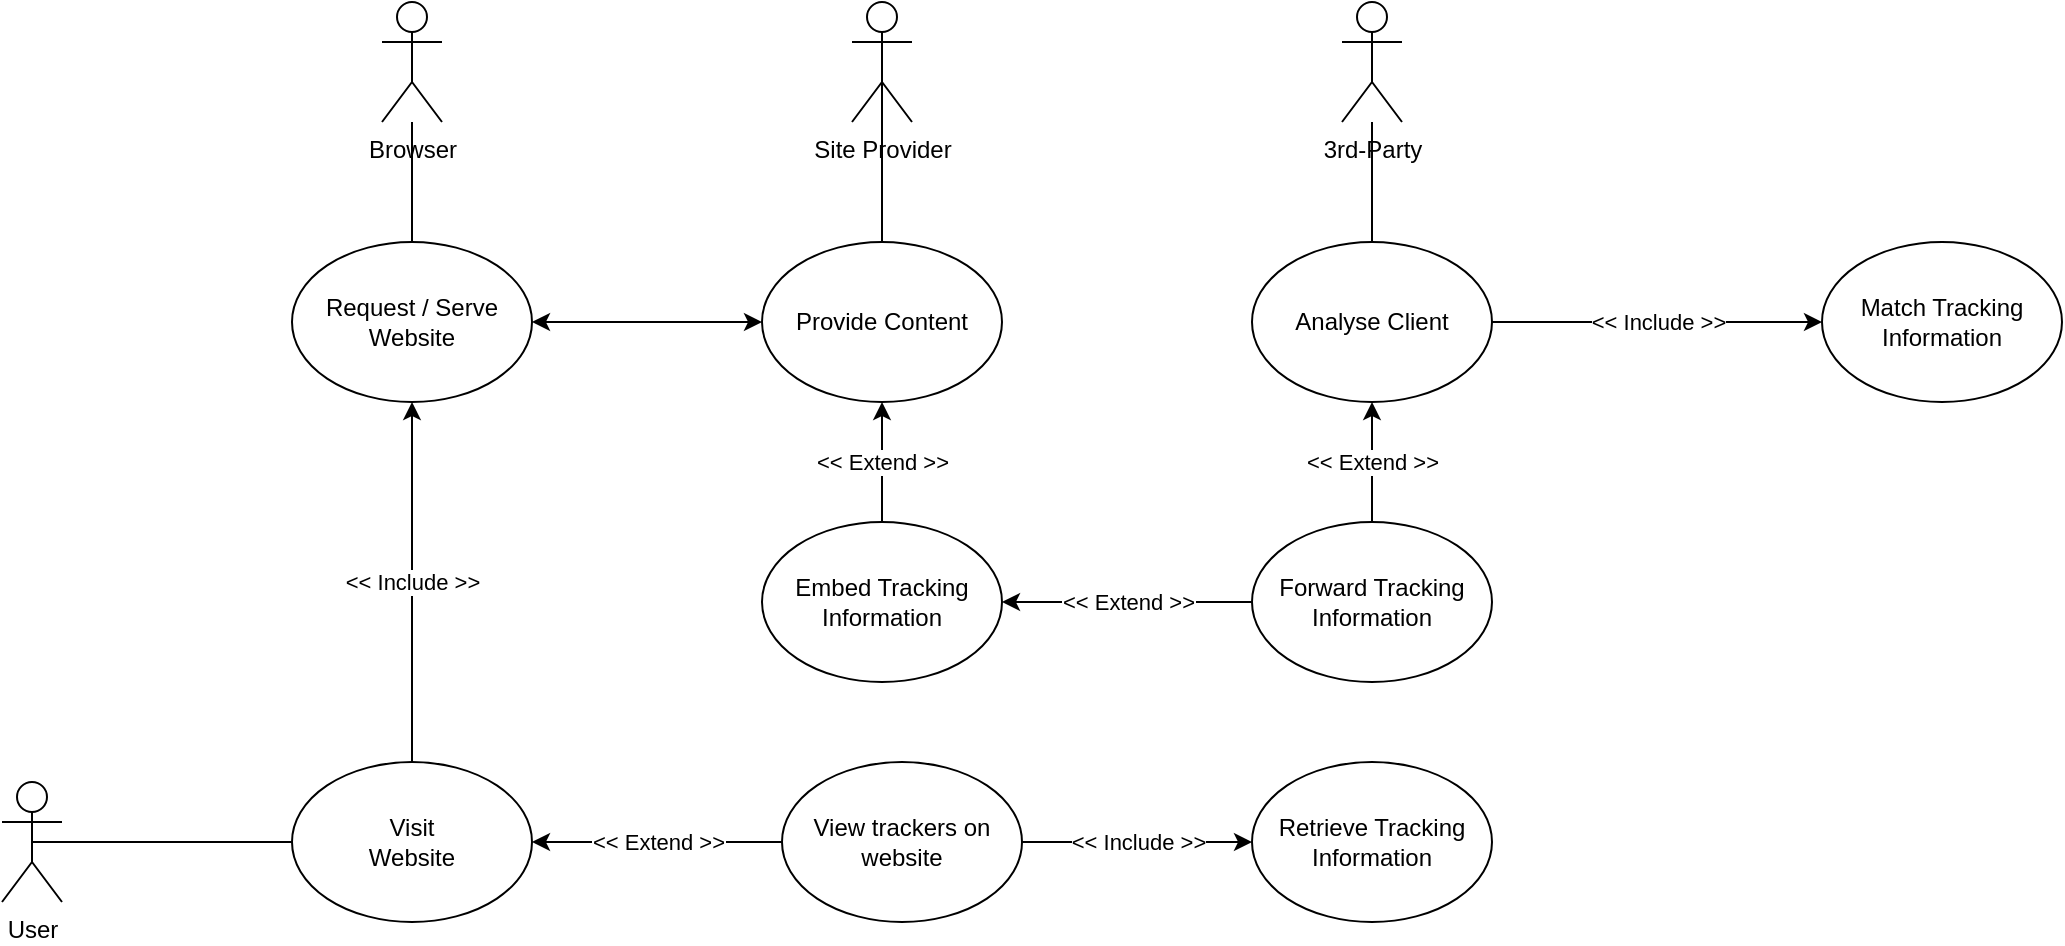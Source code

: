 <mxfile version="14.4.2" type="device"><diagram id="3IF4Adh-n0_5Kfnh6lJa" name="Page-1"><mxGraphModel dx="1422" dy="816" grid="1" gridSize="10" guides="1" tooltips="1" connect="1" arrows="1" fold="1" page="1" pageScale="1" pageWidth="827" pageHeight="1169" math="0" shadow="0"><root><mxCell id="0"/><mxCell id="1" parent="0"/><mxCell id="S_hfSItxV2QVCv4lVqM0-1" value="User&lt;br&gt;" style="shape=umlActor;verticalLabelPosition=bottom;verticalAlign=top;html=1;outlineConnect=0;" parent="1" vertex="1"><mxGeometry x="90" y="410" width="30" height="60" as="geometry"/></mxCell><mxCell id="S_hfSItxV2QVCv4lVqM0-2" value="Browser" style="shape=umlActor;verticalLabelPosition=bottom;verticalAlign=top;html=1;outlineConnect=0;" parent="1" vertex="1"><mxGeometry x="280" y="20" width="30" height="60" as="geometry"/></mxCell><mxCell id="S_hfSItxV2QVCv4lVqM0-3" value="Site Provider" style="shape=umlActor;verticalLabelPosition=bottom;verticalAlign=top;html=1;outlineConnect=0;" parent="1" vertex="1"><mxGeometry x="515" y="20" width="30" height="60" as="geometry"/></mxCell><mxCell id="S_hfSItxV2QVCv4lVqM0-6" value="View trackers on website" style="ellipse;whiteSpace=wrap;html=1;" parent="1" vertex="1"><mxGeometry x="480" y="400" width="120" height="80" as="geometry"/></mxCell><mxCell id="S_hfSItxV2QVCv4lVqM0-7" value="3rd-Party" style="shape=umlActor;verticalLabelPosition=bottom;verticalAlign=top;html=1;outlineConnect=0;" parent="1" vertex="1"><mxGeometry x="760" y="20" width="30" height="60" as="geometry"/></mxCell><mxCell id="S_hfSItxV2QVCv4lVqM0-8" value="Visit &lt;br&gt;Website" style="ellipse;whiteSpace=wrap;html=1;" parent="1" vertex="1"><mxGeometry x="235" y="400" width="120" height="80" as="geometry"/></mxCell><mxCell id="S_hfSItxV2QVCv4lVqM0-14" value="Provide Content" style="ellipse;whiteSpace=wrap;html=1;" parent="1" vertex="1"><mxGeometry x="470" y="140" width="120" height="80" as="geometry"/></mxCell><mxCell id="S_hfSItxV2QVCv4lVqM0-15" value="Request / Serve Website" style="ellipse;whiteSpace=wrap;html=1;" parent="1" vertex="1"><mxGeometry x="235" y="140" width="120" height="80" as="geometry"/></mxCell><mxCell id="S_hfSItxV2QVCv4lVqM0-17" value="Embed Tracking Information" style="ellipse;whiteSpace=wrap;html=1;" parent="1" vertex="1"><mxGeometry x="470" y="280" width="120" height="80" as="geometry"/></mxCell><mxCell id="S_hfSItxV2QVCv4lVqM0-18" value="Analyse Client" style="ellipse;whiteSpace=wrap;html=1;" parent="1" vertex="1"><mxGeometry x="715" y="140" width="120" height="80" as="geometry"/></mxCell><mxCell id="S_hfSItxV2QVCv4lVqM0-19" value="Match Tracking Information" style="ellipse;whiteSpace=wrap;html=1;" parent="1" vertex="1"><mxGeometry x="1000" y="140" width="120" height="80" as="geometry"/></mxCell><mxCell id="S_hfSItxV2QVCv4lVqM0-20" value="Forward Tracking Information" style="ellipse;whiteSpace=wrap;html=1;" parent="1" vertex="1"><mxGeometry x="715" y="280" width="120" height="80" as="geometry"/></mxCell><mxCell id="S_hfSItxV2QVCv4lVqM0-22" value="Retrieve Tracking Information" style="ellipse;whiteSpace=wrap;html=1;" parent="1" vertex="1"><mxGeometry x="715" y="400" width="120" height="80" as="geometry"/></mxCell><mxCell id="S_hfSItxV2QVCv4lVqM0-23" value="" style="endArrow=none;html=1;exitX=0.5;exitY=0.5;exitDx=0;exitDy=0;exitPerimeter=0;" parent="1" source="S_hfSItxV2QVCv4lVqM0-1" target="S_hfSItxV2QVCv4lVqM0-8" edge="1"><mxGeometry width="50" height="50" relative="1" as="geometry"><mxPoint x="390" y="330" as="sourcePoint"/><mxPoint x="440" y="280" as="targetPoint"/></mxGeometry></mxCell><mxCell id="S_hfSItxV2QVCv4lVqM0-25" value="" style="endArrow=classic;html=1;entryX=1;entryY=0.5;entryDx=0;entryDy=0;" parent="1" source="S_hfSItxV2QVCv4lVqM0-6" target="S_hfSItxV2QVCv4lVqM0-8" edge="1"><mxGeometry relative="1" as="geometry"><mxPoint x="364" y="510" as="sourcePoint"/><mxPoint x="464" y="510" as="targetPoint"/></mxGeometry></mxCell><mxCell id="S_hfSItxV2QVCv4lVqM0-26" value="&amp;lt;&amp;lt; Extend &amp;gt;&amp;gt;" style="edgeLabel;resizable=0;html=1;align=center;verticalAlign=middle;" parent="S_hfSItxV2QVCv4lVqM0-25" connectable="0" vertex="1"><mxGeometry relative="1" as="geometry"/></mxCell><mxCell id="S_hfSItxV2QVCv4lVqM0-27" value="In" style="endArrow=classic;html=1;" parent="1" source="S_hfSItxV2QVCv4lVqM0-6" target="S_hfSItxV2QVCv4lVqM0-22" edge="1"><mxGeometry relative="1" as="geometry"><mxPoint x="360" y="300" as="sourcePoint"/><mxPoint x="650" y="550" as="targetPoint"/></mxGeometry></mxCell><mxCell id="S_hfSItxV2QVCv4lVqM0-28" value="&amp;lt;&amp;lt; Include &amp;gt;&amp;gt;" style="edgeLabel;resizable=0;html=1;align=center;verticalAlign=middle;" parent="S_hfSItxV2QVCv4lVqM0-27" connectable="0" vertex="1"><mxGeometry relative="1" as="geometry"/></mxCell><mxCell id="S_hfSItxV2QVCv4lVqM0-30" value="" style="endArrow=classic;html=1;" parent="1" source="S_hfSItxV2QVCv4lVqM0-8" target="S_hfSItxV2QVCv4lVqM0-15" edge="1"><mxGeometry relative="1" as="geometry"><mxPoint x="360" y="350" as="sourcePoint"/><mxPoint x="460" y="350" as="targetPoint"/></mxGeometry></mxCell><mxCell id="S_hfSItxV2QVCv4lVqM0-31" value="&amp;lt;&amp;lt; Include &amp;gt;&amp;gt;" style="edgeLabel;resizable=0;html=1;align=center;verticalAlign=middle;" parent="S_hfSItxV2QVCv4lVqM0-30" connectable="0" vertex="1"><mxGeometry relative="1" as="geometry"/></mxCell><mxCell id="S_hfSItxV2QVCv4lVqM0-33" value="" style="endArrow=classic;startArrow=classic;html=1;" parent="1" source="S_hfSItxV2QVCv4lVqM0-15" target="S_hfSItxV2QVCv4lVqM0-14" edge="1"><mxGeometry width="50" height="50" relative="1" as="geometry"><mxPoint x="390" y="270" as="sourcePoint"/><mxPoint x="440" y="220" as="targetPoint"/></mxGeometry></mxCell><mxCell id="S_hfSItxV2QVCv4lVqM0-34" value="" style="endArrow=classic;html=1;" parent="1" source="S_hfSItxV2QVCv4lVqM0-17" target="S_hfSItxV2QVCv4lVqM0-14" edge="1"><mxGeometry relative="1" as="geometry"><mxPoint x="360" y="250" as="sourcePoint"/><mxPoint x="460" y="250" as="targetPoint"/></mxGeometry></mxCell><mxCell id="S_hfSItxV2QVCv4lVqM0-35" value="&amp;lt;&amp;lt; Extend &amp;gt;&amp;gt;" style="edgeLabel;resizable=0;html=1;align=center;verticalAlign=middle;" parent="S_hfSItxV2QVCv4lVqM0-34" connectable="0" vertex="1"><mxGeometry relative="1" as="geometry"/></mxCell><mxCell id="S_hfSItxV2QVCv4lVqM0-36" value="" style="endArrow=classic;html=1;" parent="1" source="S_hfSItxV2QVCv4lVqM0-20" target="S_hfSItxV2QVCv4lVqM0-17" edge="1"><mxGeometry relative="1" as="geometry"><mxPoint x="360" y="250" as="sourcePoint"/><mxPoint x="460" y="250" as="targetPoint"/></mxGeometry></mxCell><mxCell id="S_hfSItxV2QVCv4lVqM0-37" value="&amp;lt;&amp;lt; Extend &amp;gt;&amp;gt;" style="edgeLabel;resizable=0;html=1;align=center;verticalAlign=middle;" parent="S_hfSItxV2QVCv4lVqM0-36" connectable="0" vertex="1"><mxGeometry relative="1" as="geometry"/></mxCell><mxCell id="S_hfSItxV2QVCv4lVqM0-38" value="" style="endArrow=classic;html=1;" parent="1" source="S_hfSItxV2QVCv4lVqM0-20" target="S_hfSItxV2QVCv4lVqM0-18" edge="1"><mxGeometry relative="1" as="geometry"><mxPoint x="360" y="250" as="sourcePoint"/><mxPoint x="460" y="250" as="targetPoint"/></mxGeometry></mxCell><mxCell id="S_hfSItxV2QVCv4lVqM0-39" value="&amp;lt;&amp;lt; Extend &amp;gt;&amp;gt;" style="edgeLabel;resizable=0;html=1;align=center;verticalAlign=middle;" parent="S_hfSItxV2QVCv4lVqM0-38" connectable="0" vertex="1"><mxGeometry relative="1" as="geometry"/></mxCell><mxCell id="S_hfSItxV2QVCv4lVqM0-40" value="" style="endArrow=none;html=1;entryX=0.5;entryY=0.5;entryDx=0;entryDy=0;entryPerimeter=0;" parent="1" source="S_hfSItxV2QVCv4lVqM0-14" target="S_hfSItxV2QVCv4lVqM0-3" edge="1"><mxGeometry width="50" height="50" relative="1" as="geometry"><mxPoint x="390" y="270" as="sourcePoint"/><mxPoint x="440" y="220" as="targetPoint"/></mxGeometry></mxCell><mxCell id="S_hfSItxV2QVCv4lVqM0-41" value="" style="endArrow=none;html=1;" parent="1" source="S_hfSItxV2QVCv4lVqM0-15" target="S_hfSItxV2QVCv4lVqM0-2" edge="1"><mxGeometry width="50" height="50" relative="1" as="geometry"><mxPoint x="390" y="270" as="sourcePoint"/><mxPoint x="440" y="220" as="targetPoint"/></mxGeometry></mxCell><mxCell id="S_hfSItxV2QVCv4lVqM0-42" value="" style="endArrow=none;html=1;" parent="1" source="S_hfSItxV2QVCv4lVqM0-18" target="S_hfSItxV2QVCv4lVqM0-7" edge="1"><mxGeometry width="50" height="50" relative="1" as="geometry"><mxPoint x="390" y="270" as="sourcePoint"/><mxPoint x="440" y="220" as="targetPoint"/></mxGeometry></mxCell><mxCell id="S_hfSItxV2QVCv4lVqM0-43" value="" style="endArrow=classic;html=1;" parent="1" source="S_hfSItxV2QVCv4lVqM0-18" target="S_hfSItxV2QVCv4lVqM0-19" edge="1"><mxGeometry relative="1" as="geometry"><mxPoint x="360" y="250" as="sourcePoint"/><mxPoint x="460" y="250" as="targetPoint"/></mxGeometry></mxCell><mxCell id="S_hfSItxV2QVCv4lVqM0-44" value="&amp;lt;&amp;lt; Include &amp;gt;&amp;gt;" style="edgeLabel;resizable=0;html=1;align=center;verticalAlign=middle;" parent="S_hfSItxV2QVCv4lVqM0-43" connectable="0" vertex="1"><mxGeometry relative="1" as="geometry"/></mxCell></root></mxGraphModel></diagram></mxfile>